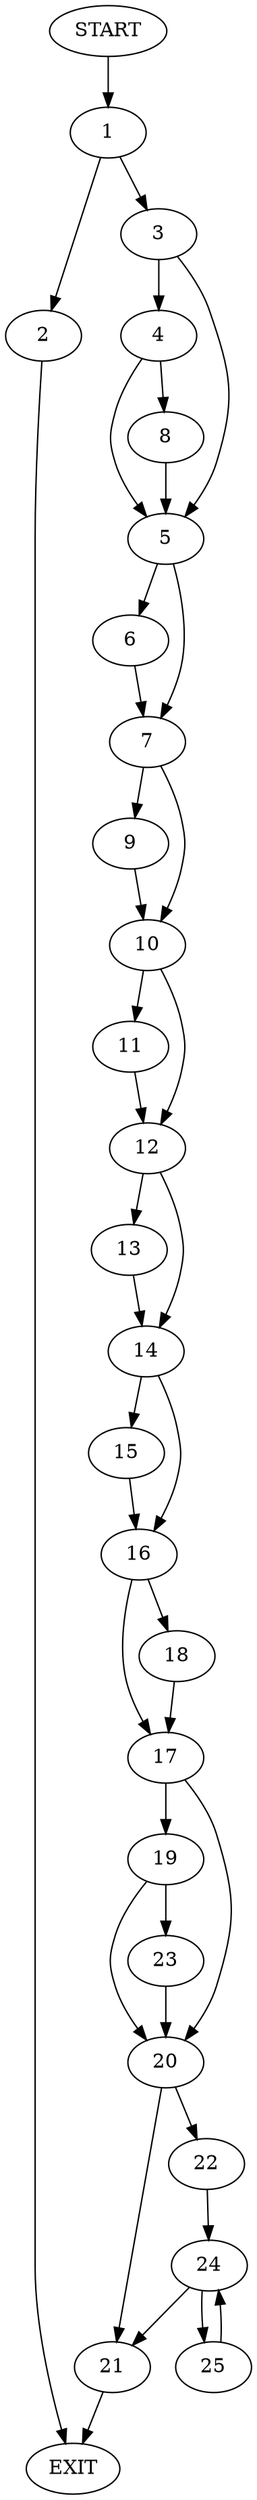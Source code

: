 digraph {
0 [label="START"]
26 [label="EXIT"]
0 -> 1
1 -> 2
1 -> 3
3 -> 4
3 -> 5
2 -> 26
5 -> 6
5 -> 7
4 -> 8
4 -> 5
8 -> 5
6 -> 7
7 -> 9
7 -> 10
10 -> 11
10 -> 12
9 -> 10
12 -> 13
12 -> 14
11 -> 12
13 -> 14
14 -> 15
14 -> 16
15 -> 16
16 -> 17
16 -> 18
18 -> 17
17 -> 19
17 -> 20
20 -> 21
20 -> 22
19 -> 20
19 -> 23
23 -> 20
21 -> 26
22 -> 24
24 -> 25
24 -> 21
25 -> 24
}

